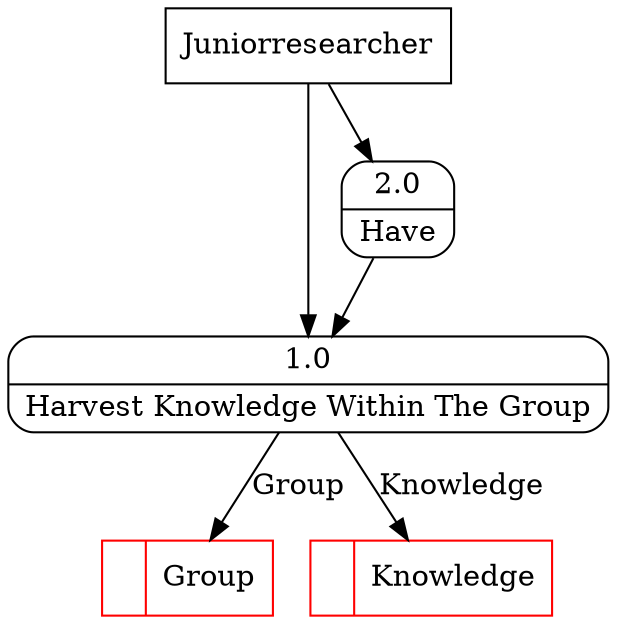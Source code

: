 digraph dfd2{ 
node[shape=record]
200 [label="<f0>  |<f1> Group " color=red];
201 [label="<f0>  |<f1> Knowledge " color=red];
202 [label="Juniorresearcher" shape=box];
203 [label="{<f0> 1.0|<f1> Harvest Knowledge Within The Group }" shape=Mrecord];
204 [label="{<f0> 2.0|<f1> Have }" shape=Mrecord];
202 -> 203
202 -> 204
203 -> 201 [label="Knowledge"]
203 -> 200 [label="Group"]
204 -> 203
}